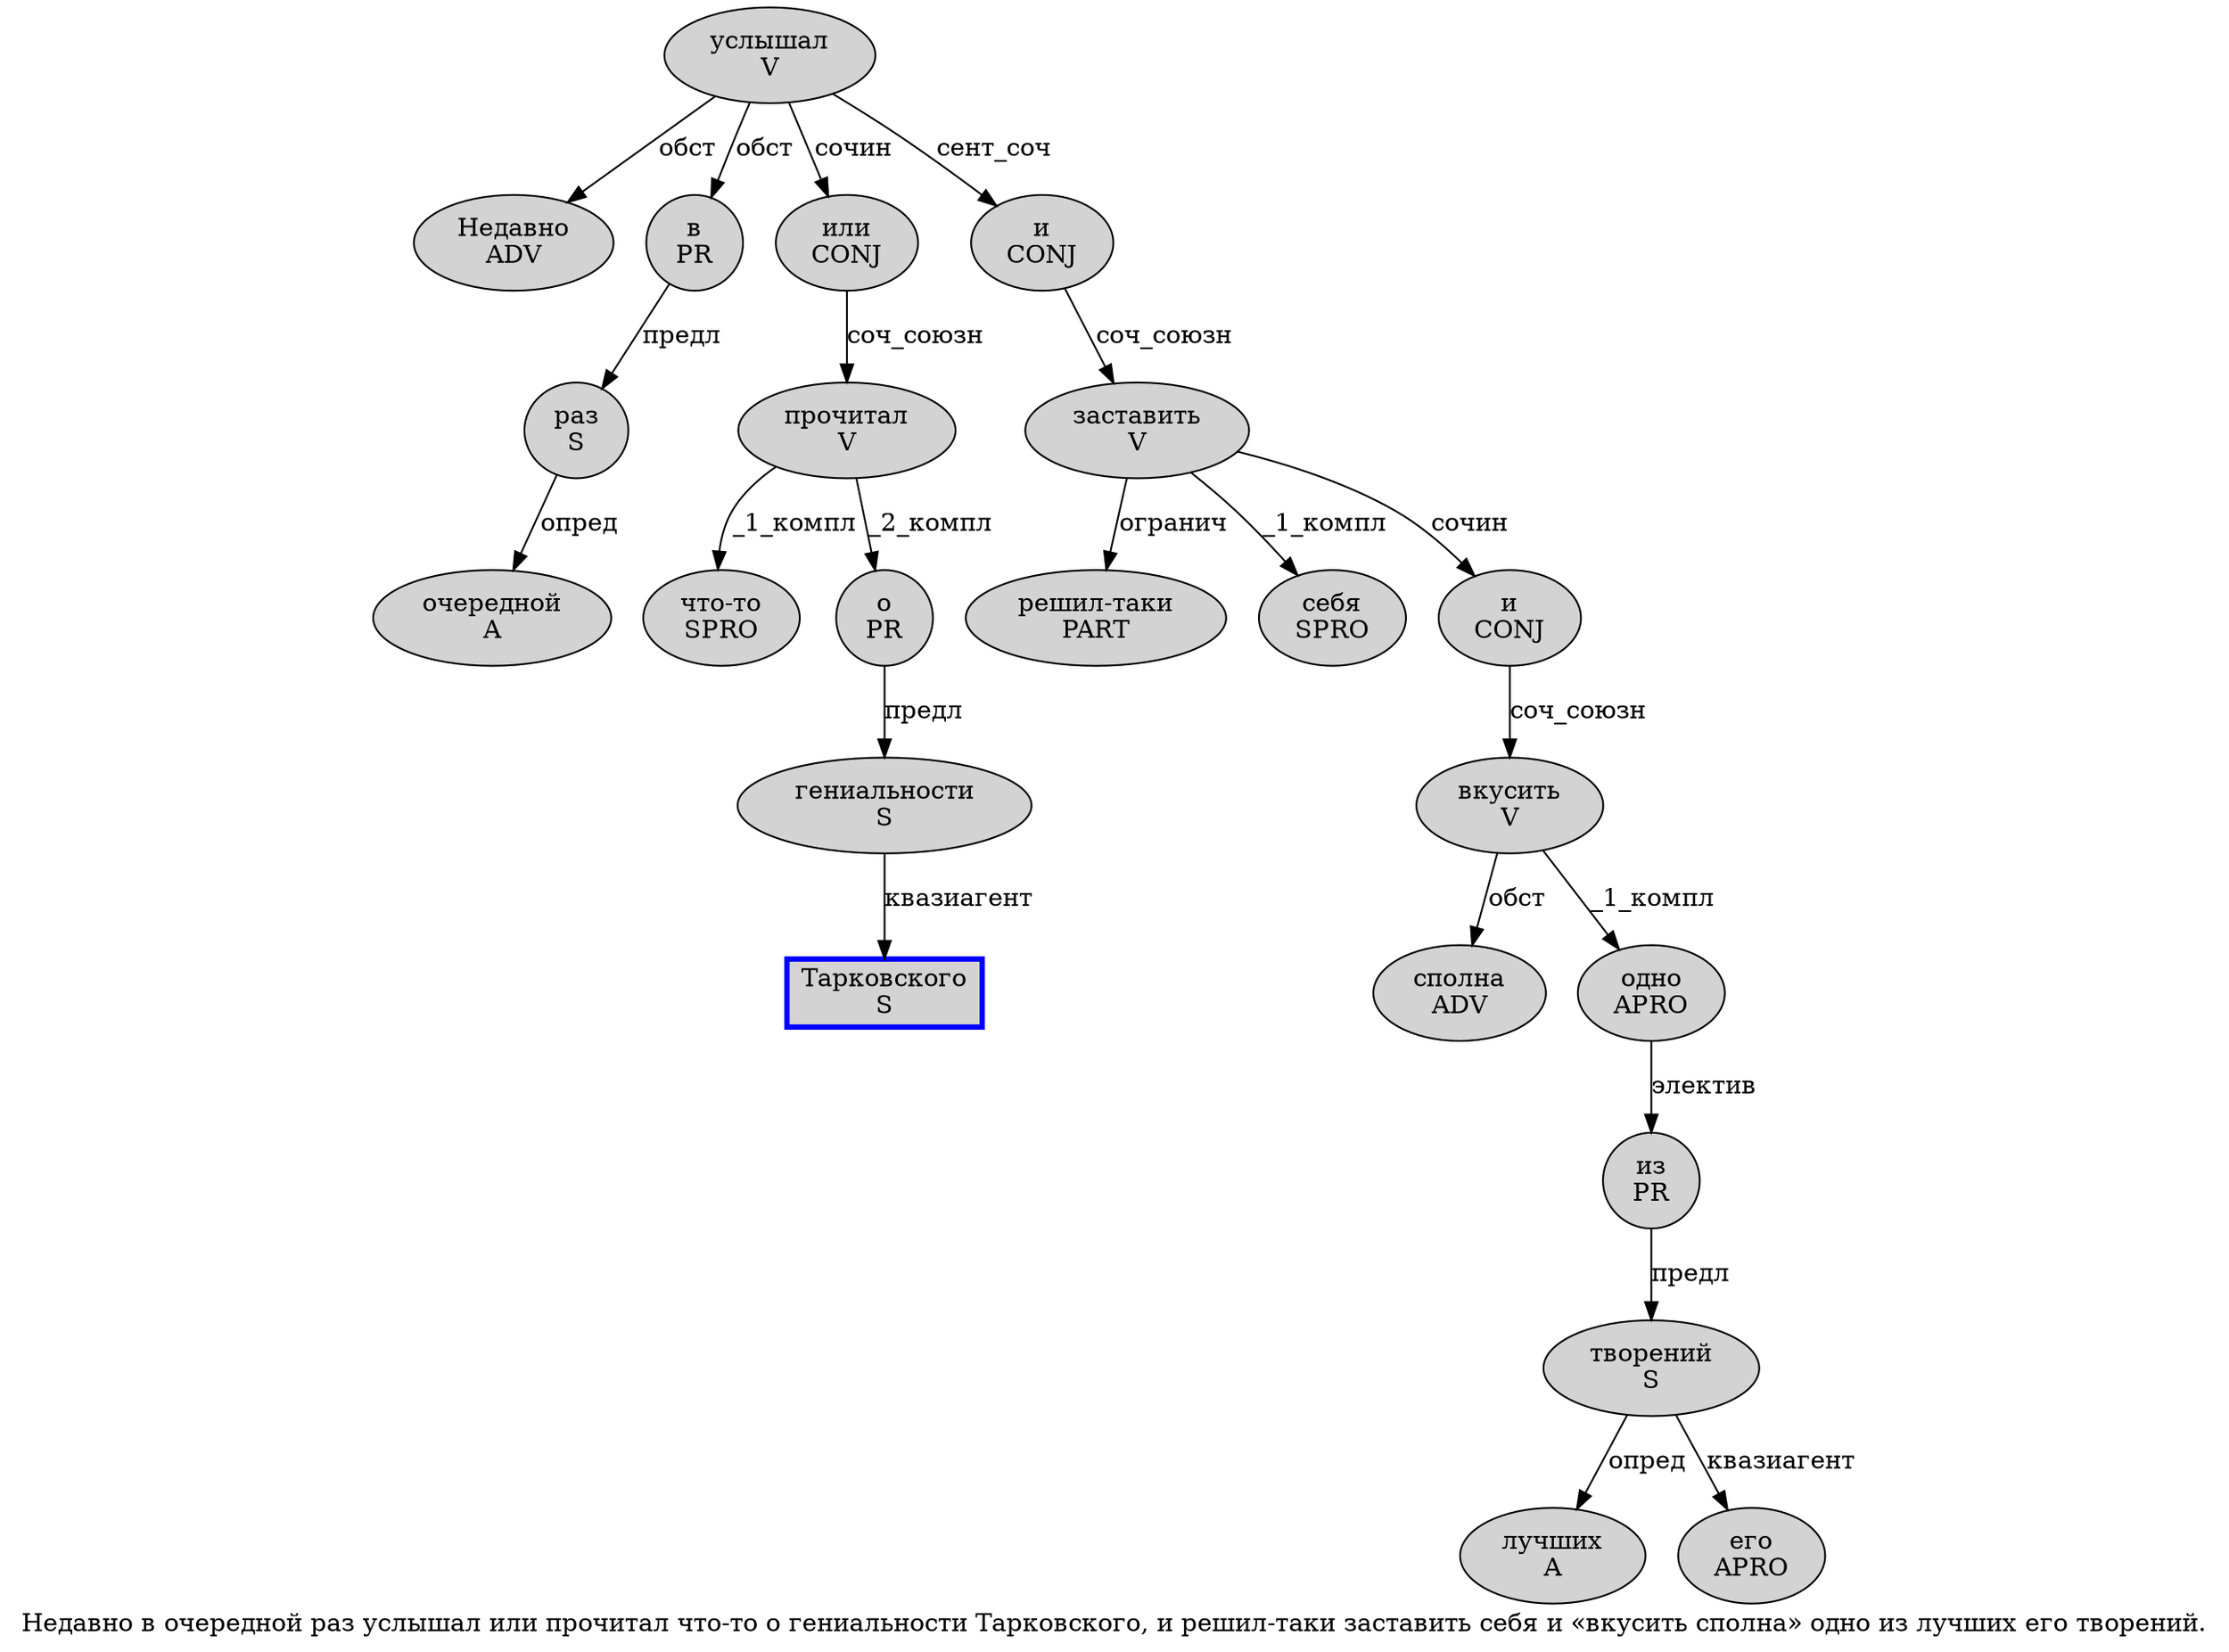 digraph SENTENCE_2505 {
	graph [label="Недавно в очередной раз услышал или прочитал что-то о гениальности Тарковского, и решил-таки заставить себя и «вкусить сполна» одно из лучших его творений."]
	node [style=filled]
		0 [label="Недавно
ADV" color="" fillcolor=lightgray penwidth=1 shape=ellipse]
		1 [label="в
PR" color="" fillcolor=lightgray penwidth=1 shape=ellipse]
		2 [label="очередной
A" color="" fillcolor=lightgray penwidth=1 shape=ellipse]
		3 [label="раз
S" color="" fillcolor=lightgray penwidth=1 shape=ellipse]
		4 [label="услышал
V" color="" fillcolor=lightgray penwidth=1 shape=ellipse]
		5 [label="или
CONJ" color="" fillcolor=lightgray penwidth=1 shape=ellipse]
		6 [label="прочитал
V" color="" fillcolor=lightgray penwidth=1 shape=ellipse]
		7 [label="что-то
SPRO" color="" fillcolor=lightgray penwidth=1 shape=ellipse]
		8 [label="о
PR" color="" fillcolor=lightgray penwidth=1 shape=ellipse]
		9 [label="гениальности
S" color="" fillcolor=lightgray penwidth=1 shape=ellipse]
		10 [label="Тарковского
S" color=blue fillcolor=lightgray penwidth=3 shape=box]
		12 [label="и
CONJ" color="" fillcolor=lightgray penwidth=1 shape=ellipse]
		13 [label="решил-таки
PART" color="" fillcolor=lightgray penwidth=1 shape=ellipse]
		14 [label="заставить
V" color="" fillcolor=lightgray penwidth=1 shape=ellipse]
		15 [label="себя
SPRO" color="" fillcolor=lightgray penwidth=1 shape=ellipse]
		16 [label="и
CONJ" color="" fillcolor=lightgray penwidth=1 shape=ellipse]
		18 [label="вкусить
V" color="" fillcolor=lightgray penwidth=1 shape=ellipse]
		19 [label="сполна
ADV" color="" fillcolor=lightgray penwidth=1 shape=ellipse]
		21 [label="одно
APRO" color="" fillcolor=lightgray penwidth=1 shape=ellipse]
		22 [label="из
PR" color="" fillcolor=lightgray penwidth=1 shape=ellipse]
		23 [label="лучших
A" color="" fillcolor=lightgray penwidth=1 shape=ellipse]
		24 [label="его
APRO" color="" fillcolor=lightgray penwidth=1 shape=ellipse]
		25 [label="творений
S" color="" fillcolor=lightgray penwidth=1 shape=ellipse]
			21 -> 22 [label="электив"]
			4 -> 0 [label="обст"]
			4 -> 1 [label="обст"]
			4 -> 5 [label="сочин"]
			4 -> 12 [label="сент_соч"]
			9 -> 10 [label="квазиагент"]
			16 -> 18 [label="соч_союзн"]
			6 -> 7 [label="_1_компл"]
			6 -> 8 [label="_2_компл"]
			1 -> 3 [label="предл"]
			3 -> 2 [label="опред"]
			5 -> 6 [label="соч_союзн"]
			18 -> 19 [label="обст"]
			18 -> 21 [label="_1_компл"]
			8 -> 9 [label="предл"]
			25 -> 23 [label="опред"]
			25 -> 24 [label="квазиагент"]
			12 -> 14 [label="соч_союзн"]
			14 -> 13 [label="огранич"]
			14 -> 15 [label="_1_компл"]
			14 -> 16 [label="сочин"]
			22 -> 25 [label="предл"]
}
